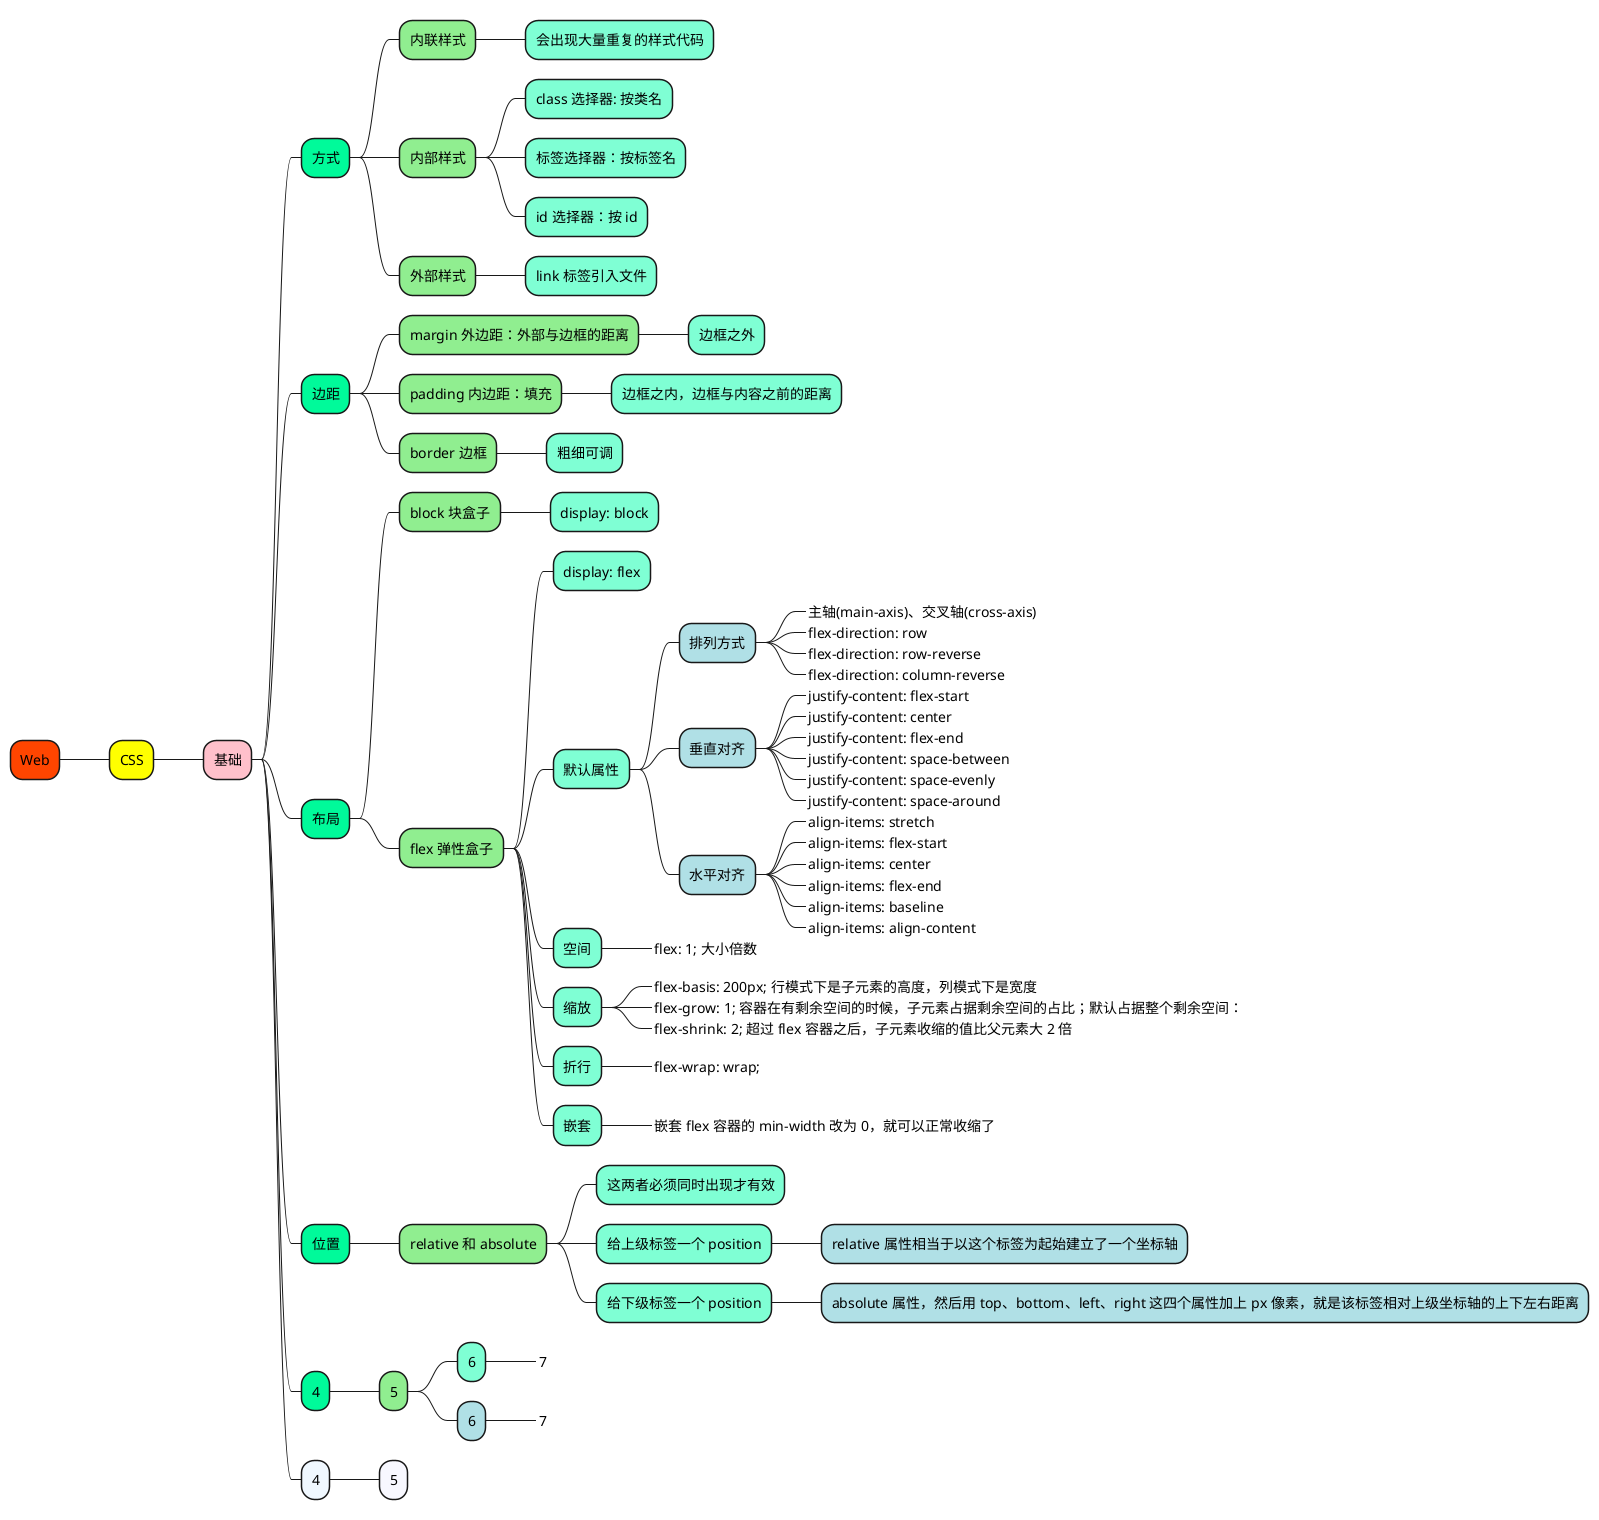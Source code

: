 @startmindmap

+[#OrangeRed] Web

++[#yellow] CSS

+++[#Pink] 基础

++++[#MediumSpringGreen] 方式

+++++[#LightGreen] 内联样式
++++++[#Aquamarine] 会出现大量重复的样式代码
+++++[#LightGreen] 内部样式
++++++[#Aquamarine] class 选择器: 按类名
++++++[#Aquamarine] 标签选择器：按标签名
++++++[#Aquamarine] id 选择器：按 id
+++++[#LightGreen] 外部样式
++++++[#Aquamarine] link 标签引入文件

++++[#MediumSpringGreen] 边距

+++++[#LightGreen] margin 外边距：外部与边框的距离
++++++[#Aquamarine] 边框之外
+++++[#LightGreen] padding 内边距：填充
++++++[#Aquamarine] 边框之内，边框与内容之前的距离
+++++[#LightGreen] border 边框
++++++[#Aquamarine] 粗细可调

++++[#MediumSpringGreen] 布局

+++++[#LightGreen] block 块盒子
++++++[#Aquamarine] display: block
+++++[#LightGreen] flex 弹性盒子
++++++[#Aquamarine] display: flex
++++++[#Aquamarine] 默认属性
+++++++[#PowderBlue] 排列方式
++++++++[#PowderBlue]_ 主轴(main-axis)、交叉轴(cross-axis)
++++++++[#PowderBlue]_ flex-direction: row
++++++++[#PowderBlue]_ flex-direction: row-reverse
++++++++[#PowderBlue]_ flex-direction: column-reverse
+++++++[#PowderBlue] 垂直对齐
++++++++[#PowderBlue]_ justify-content: flex-start
++++++++[#PowderBlue]_ justify-content: center
++++++++[#PowderBlue]_ justify-content: flex-end
++++++++[#PowderBlue]_ justify-content: space-between
++++++++[#PowderBlue]_ justify-content: space-evenly
++++++++[#PowderBlue]_ justify-content: space-around
+++++++[#PowderBlue] 水平对齐
++++++++[#PowderBlue]_ align-items: stretch
++++++++[#PowderBlue]_ align-items: flex-start
++++++++[#PowderBlue]_ align-items: center
++++++++[#PowderBlue]_ align-items: flex-end
++++++++[#PowderBlue]_ align-items: baseline
++++++++[#PowderBlue]_ align-items: align-content

++++++[#Aquamarine] 空间
+++++++[#Aquamarine]_ flex: 1; 大小倍数

++++++[#Aquamarine] 缩放
+++++++[#Aquamarine]_ flex-basis: 200px; 行模式下是子元素的高度，列模式下是宽度
+++++++[#Aquamarine]_ flex-grow: 1; 容器在有剩余空间的时候，子元素占据剩余空间的占比；默认占据整个剩余空间：
+++++++[#Aquamarine]_ flex-shrink: 2; 超过 flex 容器之后，子元素收缩的值比父元素大 2 倍

++++++[#Aquamarine] 折行
+++++++[#Aquamarine]_ flex-wrap: wrap;

++++++[#Aquamarine] 嵌套
+++++++[#Aquamarine]_ 嵌套 flex 容器的 min-width 改为 0，就可以正常收缩了



++++[#MediumSpringGreen] 位置

+++++[#LightGreen] relative 和 absolute
++++++[#Aquamarine] 这两者必须同时出现才有效
++++++[#Aquamarine] 给上级标签一个 position
+++++++[#PowderBlue] relative 属性相当于以这个标签为起始建立了一个坐标轴
++++++[#Aquamarine] 给下级标签一个 position
+++++++[#PowderBlue] absolute 属性，然后用 top、bottom、left、right 这四个属性加上 px 像素，就是该标签相对上级坐标轴的上下左右距离



'https://www.bilibili.com/video/BV1di4y1U75N
'https://juejin.cn/post/6844904116141948936










++++[#MediumSpringGreen] 4
+++++[#LightGreen] 5
++++++[#Aquamarine] 6
+++++++[#Aquamarine]_ 7
++++++[#PowderBlue] 6
+++++++[#PowderBlue]_ 7
++++[#AliceBlue] 4
+++++[#GhostWhite] 5


@endmindmap